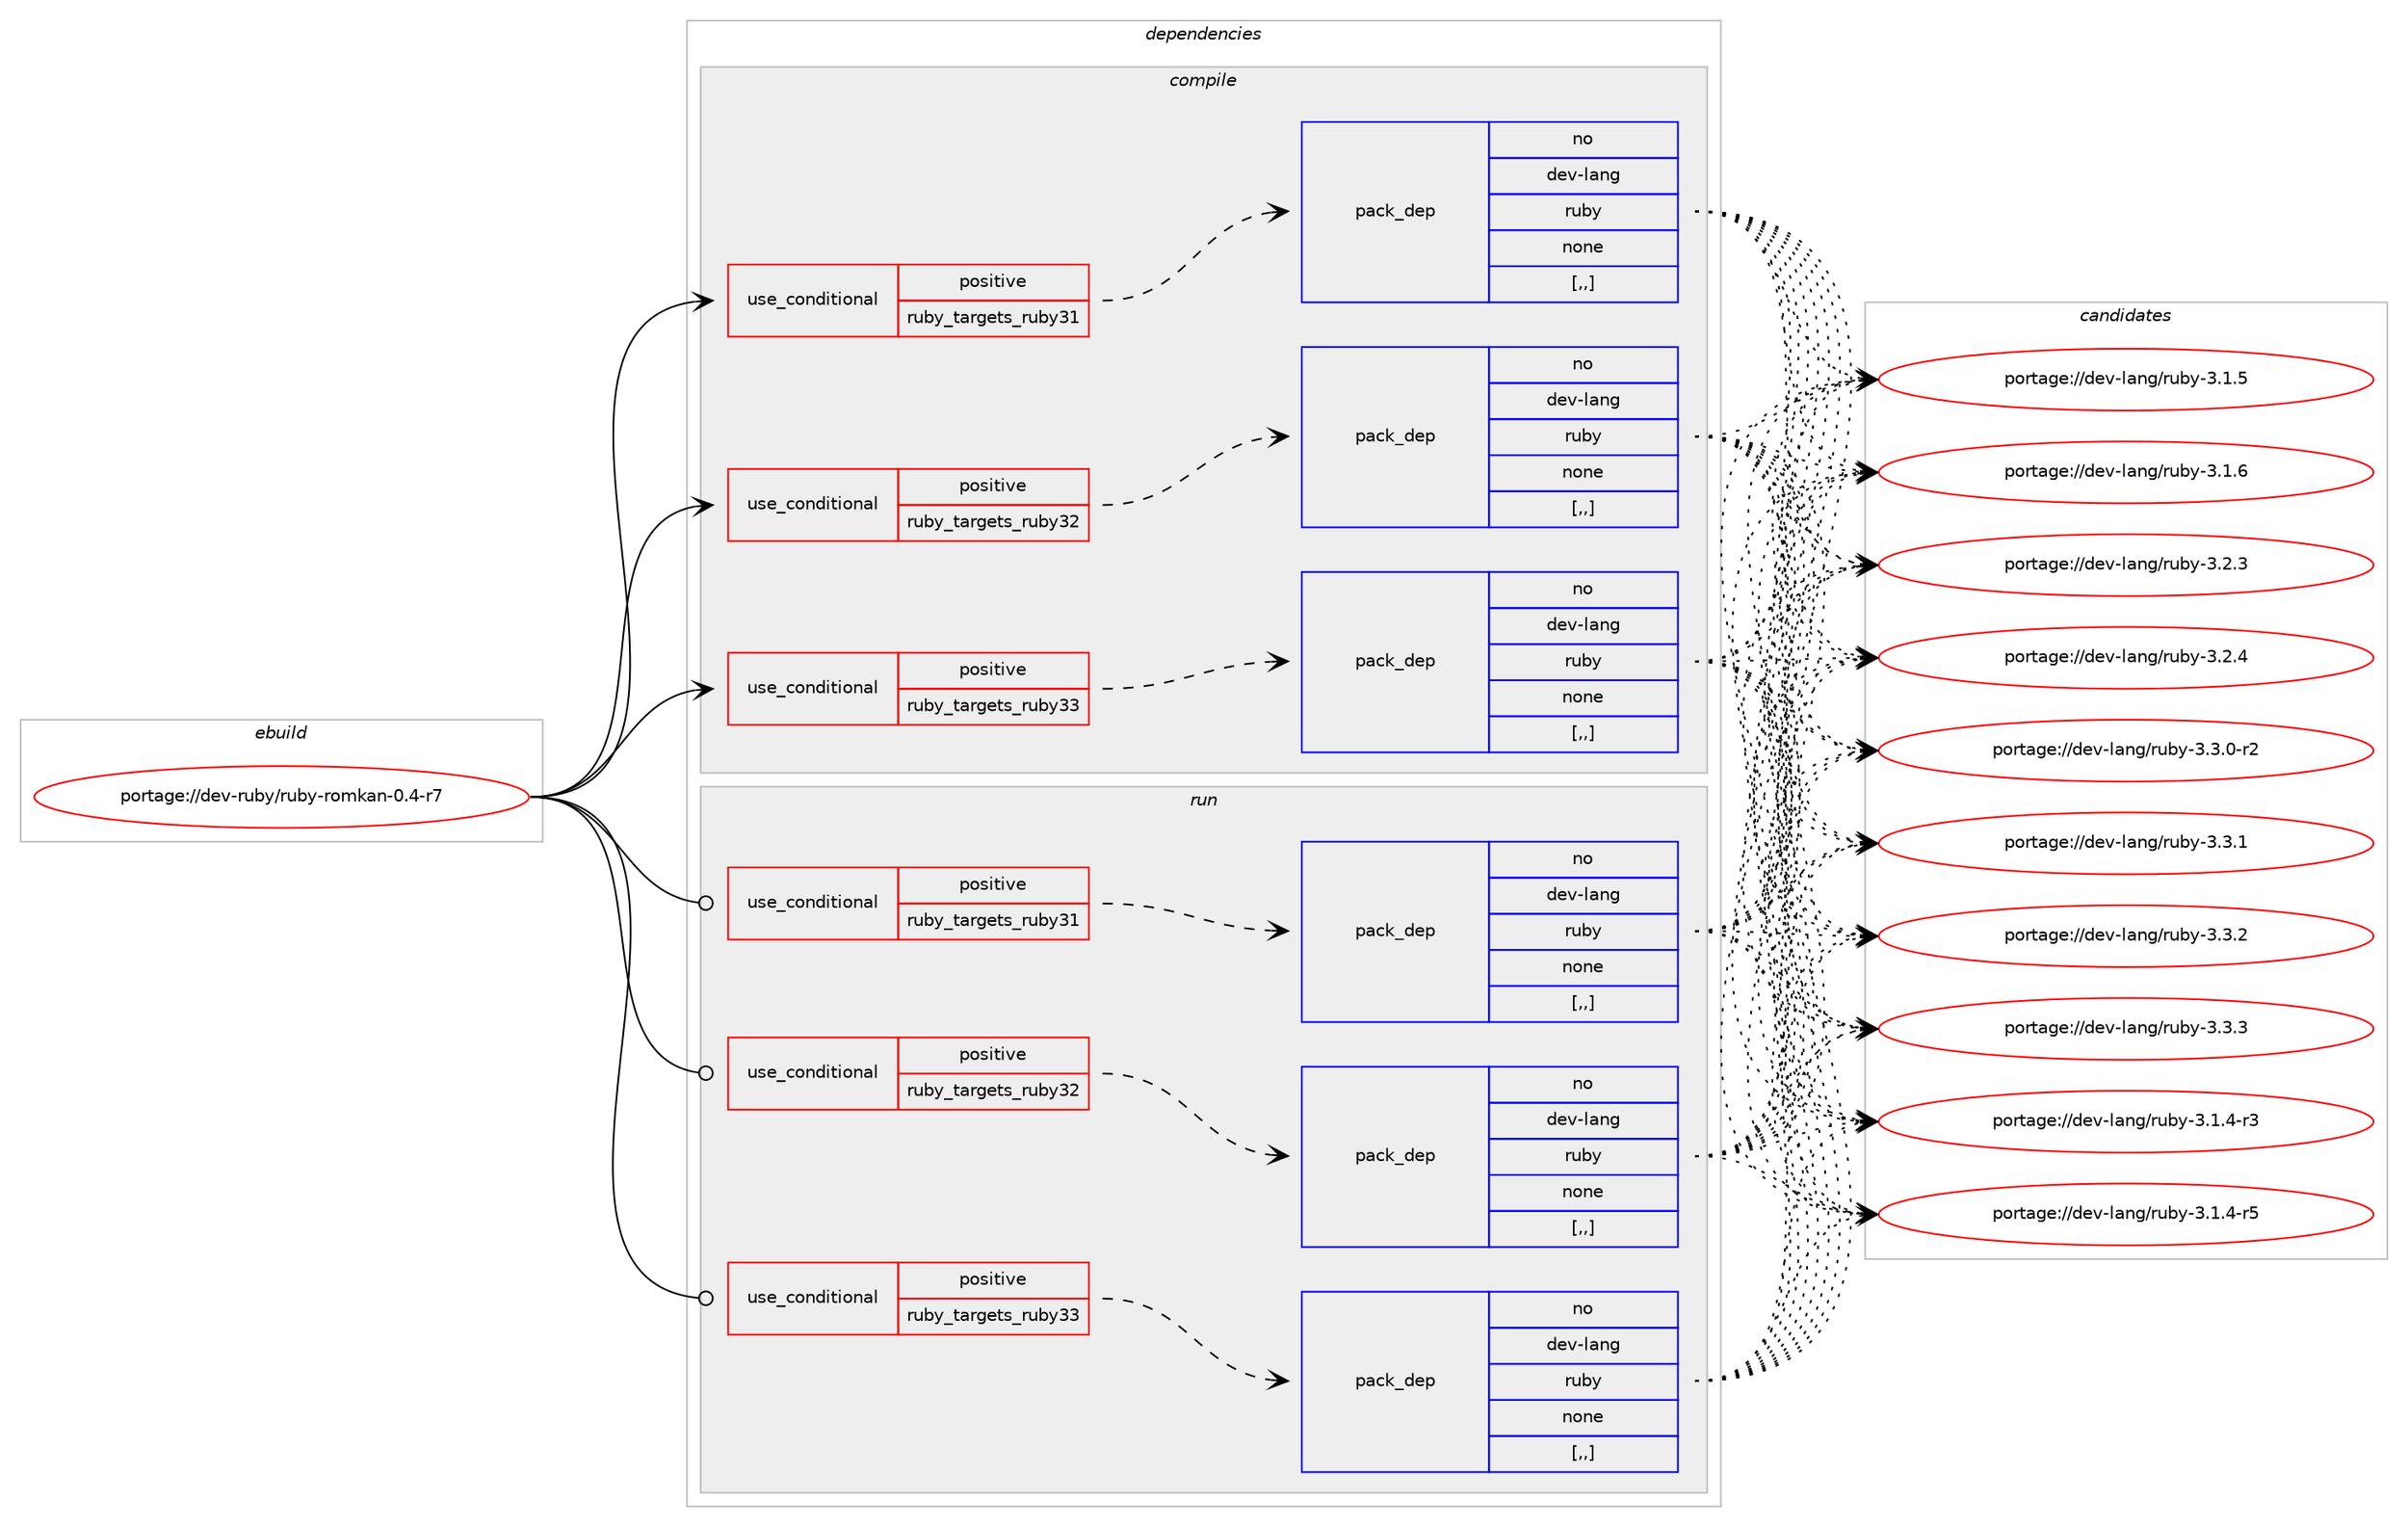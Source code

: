 digraph prolog {

# *************
# Graph options
# *************

newrank=true;
concentrate=true;
compound=true;
graph [rankdir=LR,fontname=Helvetica,fontsize=10,ranksep=1.5];#, ranksep=2.5, nodesep=0.2];
edge  [arrowhead=vee];
node  [fontname=Helvetica,fontsize=10];

# **********
# The ebuild
# **********

subgraph cluster_leftcol {
color=gray;
rank=same;
label=<<i>ebuild</i>>;
id [label="portage://dev-ruby/ruby-romkan-0.4-r7", color=red, width=4, href="../dev-ruby/ruby-romkan-0.4-r7.svg"];
}

# ****************
# The dependencies
# ****************

subgraph cluster_midcol {
color=gray;
label=<<i>dependencies</i>>;
subgraph cluster_compile {
fillcolor="#eeeeee";
style=filled;
label=<<i>compile</i>>;
subgraph cond54373 {
dependency197299 [label=<<TABLE BORDER="0" CELLBORDER="1" CELLSPACING="0" CELLPADDING="4"><TR><TD ROWSPAN="3" CELLPADDING="10">use_conditional</TD></TR><TR><TD>positive</TD></TR><TR><TD>ruby_targets_ruby31</TD></TR></TABLE>>, shape=none, color=red];
subgraph pack141559 {
dependency197300 [label=<<TABLE BORDER="0" CELLBORDER="1" CELLSPACING="0" CELLPADDING="4" WIDTH="220"><TR><TD ROWSPAN="6" CELLPADDING="30">pack_dep</TD></TR><TR><TD WIDTH="110">no</TD></TR><TR><TD>dev-lang</TD></TR><TR><TD>ruby</TD></TR><TR><TD>none</TD></TR><TR><TD>[,,]</TD></TR></TABLE>>, shape=none, color=blue];
}
dependency197299:e -> dependency197300:w [weight=20,style="dashed",arrowhead="vee"];
}
id:e -> dependency197299:w [weight=20,style="solid",arrowhead="vee"];
subgraph cond54374 {
dependency197301 [label=<<TABLE BORDER="0" CELLBORDER="1" CELLSPACING="0" CELLPADDING="4"><TR><TD ROWSPAN="3" CELLPADDING="10">use_conditional</TD></TR><TR><TD>positive</TD></TR><TR><TD>ruby_targets_ruby32</TD></TR></TABLE>>, shape=none, color=red];
subgraph pack141560 {
dependency197302 [label=<<TABLE BORDER="0" CELLBORDER="1" CELLSPACING="0" CELLPADDING="4" WIDTH="220"><TR><TD ROWSPAN="6" CELLPADDING="30">pack_dep</TD></TR><TR><TD WIDTH="110">no</TD></TR><TR><TD>dev-lang</TD></TR><TR><TD>ruby</TD></TR><TR><TD>none</TD></TR><TR><TD>[,,]</TD></TR></TABLE>>, shape=none, color=blue];
}
dependency197301:e -> dependency197302:w [weight=20,style="dashed",arrowhead="vee"];
}
id:e -> dependency197301:w [weight=20,style="solid",arrowhead="vee"];
subgraph cond54375 {
dependency197303 [label=<<TABLE BORDER="0" CELLBORDER="1" CELLSPACING="0" CELLPADDING="4"><TR><TD ROWSPAN="3" CELLPADDING="10">use_conditional</TD></TR><TR><TD>positive</TD></TR><TR><TD>ruby_targets_ruby33</TD></TR></TABLE>>, shape=none, color=red];
subgraph pack141561 {
dependency197304 [label=<<TABLE BORDER="0" CELLBORDER="1" CELLSPACING="0" CELLPADDING="4" WIDTH="220"><TR><TD ROWSPAN="6" CELLPADDING="30">pack_dep</TD></TR><TR><TD WIDTH="110">no</TD></TR><TR><TD>dev-lang</TD></TR><TR><TD>ruby</TD></TR><TR><TD>none</TD></TR><TR><TD>[,,]</TD></TR></TABLE>>, shape=none, color=blue];
}
dependency197303:e -> dependency197304:w [weight=20,style="dashed",arrowhead="vee"];
}
id:e -> dependency197303:w [weight=20,style="solid",arrowhead="vee"];
}
subgraph cluster_compileandrun {
fillcolor="#eeeeee";
style=filled;
label=<<i>compile and run</i>>;
}
subgraph cluster_run {
fillcolor="#eeeeee";
style=filled;
label=<<i>run</i>>;
subgraph cond54376 {
dependency197305 [label=<<TABLE BORDER="0" CELLBORDER="1" CELLSPACING="0" CELLPADDING="4"><TR><TD ROWSPAN="3" CELLPADDING="10">use_conditional</TD></TR><TR><TD>positive</TD></TR><TR><TD>ruby_targets_ruby31</TD></TR></TABLE>>, shape=none, color=red];
subgraph pack141562 {
dependency197306 [label=<<TABLE BORDER="0" CELLBORDER="1" CELLSPACING="0" CELLPADDING="4" WIDTH="220"><TR><TD ROWSPAN="6" CELLPADDING="30">pack_dep</TD></TR><TR><TD WIDTH="110">no</TD></TR><TR><TD>dev-lang</TD></TR><TR><TD>ruby</TD></TR><TR><TD>none</TD></TR><TR><TD>[,,]</TD></TR></TABLE>>, shape=none, color=blue];
}
dependency197305:e -> dependency197306:w [weight=20,style="dashed",arrowhead="vee"];
}
id:e -> dependency197305:w [weight=20,style="solid",arrowhead="odot"];
subgraph cond54377 {
dependency197307 [label=<<TABLE BORDER="0" CELLBORDER="1" CELLSPACING="0" CELLPADDING="4"><TR><TD ROWSPAN="3" CELLPADDING="10">use_conditional</TD></TR><TR><TD>positive</TD></TR><TR><TD>ruby_targets_ruby32</TD></TR></TABLE>>, shape=none, color=red];
subgraph pack141563 {
dependency197308 [label=<<TABLE BORDER="0" CELLBORDER="1" CELLSPACING="0" CELLPADDING="4" WIDTH="220"><TR><TD ROWSPAN="6" CELLPADDING="30">pack_dep</TD></TR><TR><TD WIDTH="110">no</TD></TR><TR><TD>dev-lang</TD></TR><TR><TD>ruby</TD></TR><TR><TD>none</TD></TR><TR><TD>[,,]</TD></TR></TABLE>>, shape=none, color=blue];
}
dependency197307:e -> dependency197308:w [weight=20,style="dashed",arrowhead="vee"];
}
id:e -> dependency197307:w [weight=20,style="solid",arrowhead="odot"];
subgraph cond54378 {
dependency197309 [label=<<TABLE BORDER="0" CELLBORDER="1" CELLSPACING="0" CELLPADDING="4"><TR><TD ROWSPAN="3" CELLPADDING="10">use_conditional</TD></TR><TR><TD>positive</TD></TR><TR><TD>ruby_targets_ruby33</TD></TR></TABLE>>, shape=none, color=red];
subgraph pack141564 {
dependency197310 [label=<<TABLE BORDER="0" CELLBORDER="1" CELLSPACING="0" CELLPADDING="4" WIDTH="220"><TR><TD ROWSPAN="6" CELLPADDING="30">pack_dep</TD></TR><TR><TD WIDTH="110">no</TD></TR><TR><TD>dev-lang</TD></TR><TR><TD>ruby</TD></TR><TR><TD>none</TD></TR><TR><TD>[,,]</TD></TR></TABLE>>, shape=none, color=blue];
}
dependency197309:e -> dependency197310:w [weight=20,style="dashed",arrowhead="vee"];
}
id:e -> dependency197309:w [weight=20,style="solid",arrowhead="odot"];
}
}

# **************
# The candidates
# **************

subgraph cluster_choices {
rank=same;
color=gray;
label=<<i>candidates</i>>;

subgraph choice141559 {
color=black;
nodesep=1;
choice100101118451089711010347114117981214551464946524511451 [label="portage://dev-lang/ruby-3.1.4-r3", color=red, width=4,href="../dev-lang/ruby-3.1.4-r3.svg"];
choice100101118451089711010347114117981214551464946524511453 [label="portage://dev-lang/ruby-3.1.4-r5", color=red, width=4,href="../dev-lang/ruby-3.1.4-r5.svg"];
choice10010111845108971101034711411798121455146494653 [label="portage://dev-lang/ruby-3.1.5", color=red, width=4,href="../dev-lang/ruby-3.1.5.svg"];
choice10010111845108971101034711411798121455146494654 [label="portage://dev-lang/ruby-3.1.6", color=red, width=4,href="../dev-lang/ruby-3.1.6.svg"];
choice10010111845108971101034711411798121455146504651 [label="portage://dev-lang/ruby-3.2.3", color=red, width=4,href="../dev-lang/ruby-3.2.3.svg"];
choice10010111845108971101034711411798121455146504652 [label="portage://dev-lang/ruby-3.2.4", color=red, width=4,href="../dev-lang/ruby-3.2.4.svg"];
choice100101118451089711010347114117981214551465146484511450 [label="portage://dev-lang/ruby-3.3.0-r2", color=red, width=4,href="../dev-lang/ruby-3.3.0-r2.svg"];
choice10010111845108971101034711411798121455146514649 [label="portage://dev-lang/ruby-3.3.1", color=red, width=4,href="../dev-lang/ruby-3.3.1.svg"];
choice10010111845108971101034711411798121455146514650 [label="portage://dev-lang/ruby-3.3.2", color=red, width=4,href="../dev-lang/ruby-3.3.2.svg"];
choice10010111845108971101034711411798121455146514651 [label="portage://dev-lang/ruby-3.3.3", color=red, width=4,href="../dev-lang/ruby-3.3.3.svg"];
dependency197300:e -> choice100101118451089711010347114117981214551464946524511451:w [style=dotted,weight="100"];
dependency197300:e -> choice100101118451089711010347114117981214551464946524511453:w [style=dotted,weight="100"];
dependency197300:e -> choice10010111845108971101034711411798121455146494653:w [style=dotted,weight="100"];
dependency197300:e -> choice10010111845108971101034711411798121455146494654:w [style=dotted,weight="100"];
dependency197300:e -> choice10010111845108971101034711411798121455146504651:w [style=dotted,weight="100"];
dependency197300:e -> choice10010111845108971101034711411798121455146504652:w [style=dotted,weight="100"];
dependency197300:e -> choice100101118451089711010347114117981214551465146484511450:w [style=dotted,weight="100"];
dependency197300:e -> choice10010111845108971101034711411798121455146514649:w [style=dotted,weight="100"];
dependency197300:e -> choice10010111845108971101034711411798121455146514650:w [style=dotted,weight="100"];
dependency197300:e -> choice10010111845108971101034711411798121455146514651:w [style=dotted,weight="100"];
}
subgraph choice141560 {
color=black;
nodesep=1;
choice100101118451089711010347114117981214551464946524511451 [label="portage://dev-lang/ruby-3.1.4-r3", color=red, width=4,href="../dev-lang/ruby-3.1.4-r3.svg"];
choice100101118451089711010347114117981214551464946524511453 [label="portage://dev-lang/ruby-3.1.4-r5", color=red, width=4,href="../dev-lang/ruby-3.1.4-r5.svg"];
choice10010111845108971101034711411798121455146494653 [label="portage://dev-lang/ruby-3.1.5", color=red, width=4,href="../dev-lang/ruby-3.1.5.svg"];
choice10010111845108971101034711411798121455146494654 [label="portage://dev-lang/ruby-3.1.6", color=red, width=4,href="../dev-lang/ruby-3.1.6.svg"];
choice10010111845108971101034711411798121455146504651 [label="portage://dev-lang/ruby-3.2.3", color=red, width=4,href="../dev-lang/ruby-3.2.3.svg"];
choice10010111845108971101034711411798121455146504652 [label="portage://dev-lang/ruby-3.2.4", color=red, width=4,href="../dev-lang/ruby-3.2.4.svg"];
choice100101118451089711010347114117981214551465146484511450 [label="portage://dev-lang/ruby-3.3.0-r2", color=red, width=4,href="../dev-lang/ruby-3.3.0-r2.svg"];
choice10010111845108971101034711411798121455146514649 [label="portage://dev-lang/ruby-3.3.1", color=red, width=4,href="../dev-lang/ruby-3.3.1.svg"];
choice10010111845108971101034711411798121455146514650 [label="portage://dev-lang/ruby-3.3.2", color=red, width=4,href="../dev-lang/ruby-3.3.2.svg"];
choice10010111845108971101034711411798121455146514651 [label="portage://dev-lang/ruby-3.3.3", color=red, width=4,href="../dev-lang/ruby-3.3.3.svg"];
dependency197302:e -> choice100101118451089711010347114117981214551464946524511451:w [style=dotted,weight="100"];
dependency197302:e -> choice100101118451089711010347114117981214551464946524511453:w [style=dotted,weight="100"];
dependency197302:e -> choice10010111845108971101034711411798121455146494653:w [style=dotted,weight="100"];
dependency197302:e -> choice10010111845108971101034711411798121455146494654:w [style=dotted,weight="100"];
dependency197302:e -> choice10010111845108971101034711411798121455146504651:w [style=dotted,weight="100"];
dependency197302:e -> choice10010111845108971101034711411798121455146504652:w [style=dotted,weight="100"];
dependency197302:e -> choice100101118451089711010347114117981214551465146484511450:w [style=dotted,weight="100"];
dependency197302:e -> choice10010111845108971101034711411798121455146514649:w [style=dotted,weight="100"];
dependency197302:e -> choice10010111845108971101034711411798121455146514650:w [style=dotted,weight="100"];
dependency197302:e -> choice10010111845108971101034711411798121455146514651:w [style=dotted,weight="100"];
}
subgraph choice141561 {
color=black;
nodesep=1;
choice100101118451089711010347114117981214551464946524511451 [label="portage://dev-lang/ruby-3.1.4-r3", color=red, width=4,href="../dev-lang/ruby-3.1.4-r3.svg"];
choice100101118451089711010347114117981214551464946524511453 [label="portage://dev-lang/ruby-3.1.4-r5", color=red, width=4,href="../dev-lang/ruby-3.1.4-r5.svg"];
choice10010111845108971101034711411798121455146494653 [label="portage://dev-lang/ruby-3.1.5", color=red, width=4,href="../dev-lang/ruby-3.1.5.svg"];
choice10010111845108971101034711411798121455146494654 [label="portage://dev-lang/ruby-3.1.6", color=red, width=4,href="../dev-lang/ruby-3.1.6.svg"];
choice10010111845108971101034711411798121455146504651 [label="portage://dev-lang/ruby-3.2.3", color=red, width=4,href="../dev-lang/ruby-3.2.3.svg"];
choice10010111845108971101034711411798121455146504652 [label="portage://dev-lang/ruby-3.2.4", color=red, width=4,href="../dev-lang/ruby-3.2.4.svg"];
choice100101118451089711010347114117981214551465146484511450 [label="portage://dev-lang/ruby-3.3.0-r2", color=red, width=4,href="../dev-lang/ruby-3.3.0-r2.svg"];
choice10010111845108971101034711411798121455146514649 [label="portage://dev-lang/ruby-3.3.1", color=red, width=4,href="../dev-lang/ruby-3.3.1.svg"];
choice10010111845108971101034711411798121455146514650 [label="portage://dev-lang/ruby-3.3.2", color=red, width=4,href="../dev-lang/ruby-3.3.2.svg"];
choice10010111845108971101034711411798121455146514651 [label="portage://dev-lang/ruby-3.3.3", color=red, width=4,href="../dev-lang/ruby-3.3.3.svg"];
dependency197304:e -> choice100101118451089711010347114117981214551464946524511451:w [style=dotted,weight="100"];
dependency197304:e -> choice100101118451089711010347114117981214551464946524511453:w [style=dotted,weight="100"];
dependency197304:e -> choice10010111845108971101034711411798121455146494653:w [style=dotted,weight="100"];
dependency197304:e -> choice10010111845108971101034711411798121455146494654:w [style=dotted,weight="100"];
dependency197304:e -> choice10010111845108971101034711411798121455146504651:w [style=dotted,weight="100"];
dependency197304:e -> choice10010111845108971101034711411798121455146504652:w [style=dotted,weight="100"];
dependency197304:e -> choice100101118451089711010347114117981214551465146484511450:w [style=dotted,weight="100"];
dependency197304:e -> choice10010111845108971101034711411798121455146514649:w [style=dotted,weight="100"];
dependency197304:e -> choice10010111845108971101034711411798121455146514650:w [style=dotted,weight="100"];
dependency197304:e -> choice10010111845108971101034711411798121455146514651:w [style=dotted,weight="100"];
}
subgraph choice141562 {
color=black;
nodesep=1;
choice100101118451089711010347114117981214551464946524511451 [label="portage://dev-lang/ruby-3.1.4-r3", color=red, width=4,href="../dev-lang/ruby-3.1.4-r3.svg"];
choice100101118451089711010347114117981214551464946524511453 [label="portage://dev-lang/ruby-3.1.4-r5", color=red, width=4,href="../dev-lang/ruby-3.1.4-r5.svg"];
choice10010111845108971101034711411798121455146494653 [label="portage://dev-lang/ruby-3.1.5", color=red, width=4,href="../dev-lang/ruby-3.1.5.svg"];
choice10010111845108971101034711411798121455146494654 [label="portage://dev-lang/ruby-3.1.6", color=red, width=4,href="../dev-lang/ruby-3.1.6.svg"];
choice10010111845108971101034711411798121455146504651 [label="portage://dev-lang/ruby-3.2.3", color=red, width=4,href="../dev-lang/ruby-3.2.3.svg"];
choice10010111845108971101034711411798121455146504652 [label="portage://dev-lang/ruby-3.2.4", color=red, width=4,href="../dev-lang/ruby-3.2.4.svg"];
choice100101118451089711010347114117981214551465146484511450 [label="portage://dev-lang/ruby-3.3.0-r2", color=red, width=4,href="../dev-lang/ruby-3.3.0-r2.svg"];
choice10010111845108971101034711411798121455146514649 [label="portage://dev-lang/ruby-3.3.1", color=red, width=4,href="../dev-lang/ruby-3.3.1.svg"];
choice10010111845108971101034711411798121455146514650 [label="portage://dev-lang/ruby-3.3.2", color=red, width=4,href="../dev-lang/ruby-3.3.2.svg"];
choice10010111845108971101034711411798121455146514651 [label="portage://dev-lang/ruby-3.3.3", color=red, width=4,href="../dev-lang/ruby-3.3.3.svg"];
dependency197306:e -> choice100101118451089711010347114117981214551464946524511451:w [style=dotted,weight="100"];
dependency197306:e -> choice100101118451089711010347114117981214551464946524511453:w [style=dotted,weight="100"];
dependency197306:e -> choice10010111845108971101034711411798121455146494653:w [style=dotted,weight="100"];
dependency197306:e -> choice10010111845108971101034711411798121455146494654:w [style=dotted,weight="100"];
dependency197306:e -> choice10010111845108971101034711411798121455146504651:w [style=dotted,weight="100"];
dependency197306:e -> choice10010111845108971101034711411798121455146504652:w [style=dotted,weight="100"];
dependency197306:e -> choice100101118451089711010347114117981214551465146484511450:w [style=dotted,weight="100"];
dependency197306:e -> choice10010111845108971101034711411798121455146514649:w [style=dotted,weight="100"];
dependency197306:e -> choice10010111845108971101034711411798121455146514650:w [style=dotted,weight="100"];
dependency197306:e -> choice10010111845108971101034711411798121455146514651:w [style=dotted,weight="100"];
}
subgraph choice141563 {
color=black;
nodesep=1;
choice100101118451089711010347114117981214551464946524511451 [label="portage://dev-lang/ruby-3.1.4-r3", color=red, width=4,href="../dev-lang/ruby-3.1.4-r3.svg"];
choice100101118451089711010347114117981214551464946524511453 [label="portage://dev-lang/ruby-3.1.4-r5", color=red, width=4,href="../dev-lang/ruby-3.1.4-r5.svg"];
choice10010111845108971101034711411798121455146494653 [label="portage://dev-lang/ruby-3.1.5", color=red, width=4,href="../dev-lang/ruby-3.1.5.svg"];
choice10010111845108971101034711411798121455146494654 [label="portage://dev-lang/ruby-3.1.6", color=red, width=4,href="../dev-lang/ruby-3.1.6.svg"];
choice10010111845108971101034711411798121455146504651 [label="portage://dev-lang/ruby-3.2.3", color=red, width=4,href="../dev-lang/ruby-3.2.3.svg"];
choice10010111845108971101034711411798121455146504652 [label="portage://dev-lang/ruby-3.2.4", color=red, width=4,href="../dev-lang/ruby-3.2.4.svg"];
choice100101118451089711010347114117981214551465146484511450 [label="portage://dev-lang/ruby-3.3.0-r2", color=red, width=4,href="../dev-lang/ruby-3.3.0-r2.svg"];
choice10010111845108971101034711411798121455146514649 [label="portage://dev-lang/ruby-3.3.1", color=red, width=4,href="../dev-lang/ruby-3.3.1.svg"];
choice10010111845108971101034711411798121455146514650 [label="portage://dev-lang/ruby-3.3.2", color=red, width=4,href="../dev-lang/ruby-3.3.2.svg"];
choice10010111845108971101034711411798121455146514651 [label="portage://dev-lang/ruby-3.3.3", color=red, width=4,href="../dev-lang/ruby-3.3.3.svg"];
dependency197308:e -> choice100101118451089711010347114117981214551464946524511451:w [style=dotted,weight="100"];
dependency197308:e -> choice100101118451089711010347114117981214551464946524511453:w [style=dotted,weight="100"];
dependency197308:e -> choice10010111845108971101034711411798121455146494653:w [style=dotted,weight="100"];
dependency197308:e -> choice10010111845108971101034711411798121455146494654:w [style=dotted,weight="100"];
dependency197308:e -> choice10010111845108971101034711411798121455146504651:w [style=dotted,weight="100"];
dependency197308:e -> choice10010111845108971101034711411798121455146504652:w [style=dotted,weight="100"];
dependency197308:e -> choice100101118451089711010347114117981214551465146484511450:w [style=dotted,weight="100"];
dependency197308:e -> choice10010111845108971101034711411798121455146514649:w [style=dotted,weight="100"];
dependency197308:e -> choice10010111845108971101034711411798121455146514650:w [style=dotted,weight="100"];
dependency197308:e -> choice10010111845108971101034711411798121455146514651:w [style=dotted,weight="100"];
}
subgraph choice141564 {
color=black;
nodesep=1;
choice100101118451089711010347114117981214551464946524511451 [label="portage://dev-lang/ruby-3.1.4-r3", color=red, width=4,href="../dev-lang/ruby-3.1.4-r3.svg"];
choice100101118451089711010347114117981214551464946524511453 [label="portage://dev-lang/ruby-3.1.4-r5", color=red, width=4,href="../dev-lang/ruby-3.1.4-r5.svg"];
choice10010111845108971101034711411798121455146494653 [label="portage://dev-lang/ruby-3.1.5", color=red, width=4,href="../dev-lang/ruby-3.1.5.svg"];
choice10010111845108971101034711411798121455146494654 [label="portage://dev-lang/ruby-3.1.6", color=red, width=4,href="../dev-lang/ruby-3.1.6.svg"];
choice10010111845108971101034711411798121455146504651 [label="portage://dev-lang/ruby-3.2.3", color=red, width=4,href="../dev-lang/ruby-3.2.3.svg"];
choice10010111845108971101034711411798121455146504652 [label="portage://dev-lang/ruby-3.2.4", color=red, width=4,href="../dev-lang/ruby-3.2.4.svg"];
choice100101118451089711010347114117981214551465146484511450 [label="portage://dev-lang/ruby-3.3.0-r2", color=red, width=4,href="../dev-lang/ruby-3.3.0-r2.svg"];
choice10010111845108971101034711411798121455146514649 [label="portage://dev-lang/ruby-3.3.1", color=red, width=4,href="../dev-lang/ruby-3.3.1.svg"];
choice10010111845108971101034711411798121455146514650 [label="portage://dev-lang/ruby-3.3.2", color=red, width=4,href="../dev-lang/ruby-3.3.2.svg"];
choice10010111845108971101034711411798121455146514651 [label="portage://dev-lang/ruby-3.3.3", color=red, width=4,href="../dev-lang/ruby-3.3.3.svg"];
dependency197310:e -> choice100101118451089711010347114117981214551464946524511451:w [style=dotted,weight="100"];
dependency197310:e -> choice100101118451089711010347114117981214551464946524511453:w [style=dotted,weight="100"];
dependency197310:e -> choice10010111845108971101034711411798121455146494653:w [style=dotted,weight="100"];
dependency197310:e -> choice10010111845108971101034711411798121455146494654:w [style=dotted,weight="100"];
dependency197310:e -> choice10010111845108971101034711411798121455146504651:w [style=dotted,weight="100"];
dependency197310:e -> choice10010111845108971101034711411798121455146504652:w [style=dotted,weight="100"];
dependency197310:e -> choice100101118451089711010347114117981214551465146484511450:w [style=dotted,weight="100"];
dependency197310:e -> choice10010111845108971101034711411798121455146514649:w [style=dotted,weight="100"];
dependency197310:e -> choice10010111845108971101034711411798121455146514650:w [style=dotted,weight="100"];
dependency197310:e -> choice10010111845108971101034711411798121455146514651:w [style=dotted,weight="100"];
}
}

}

